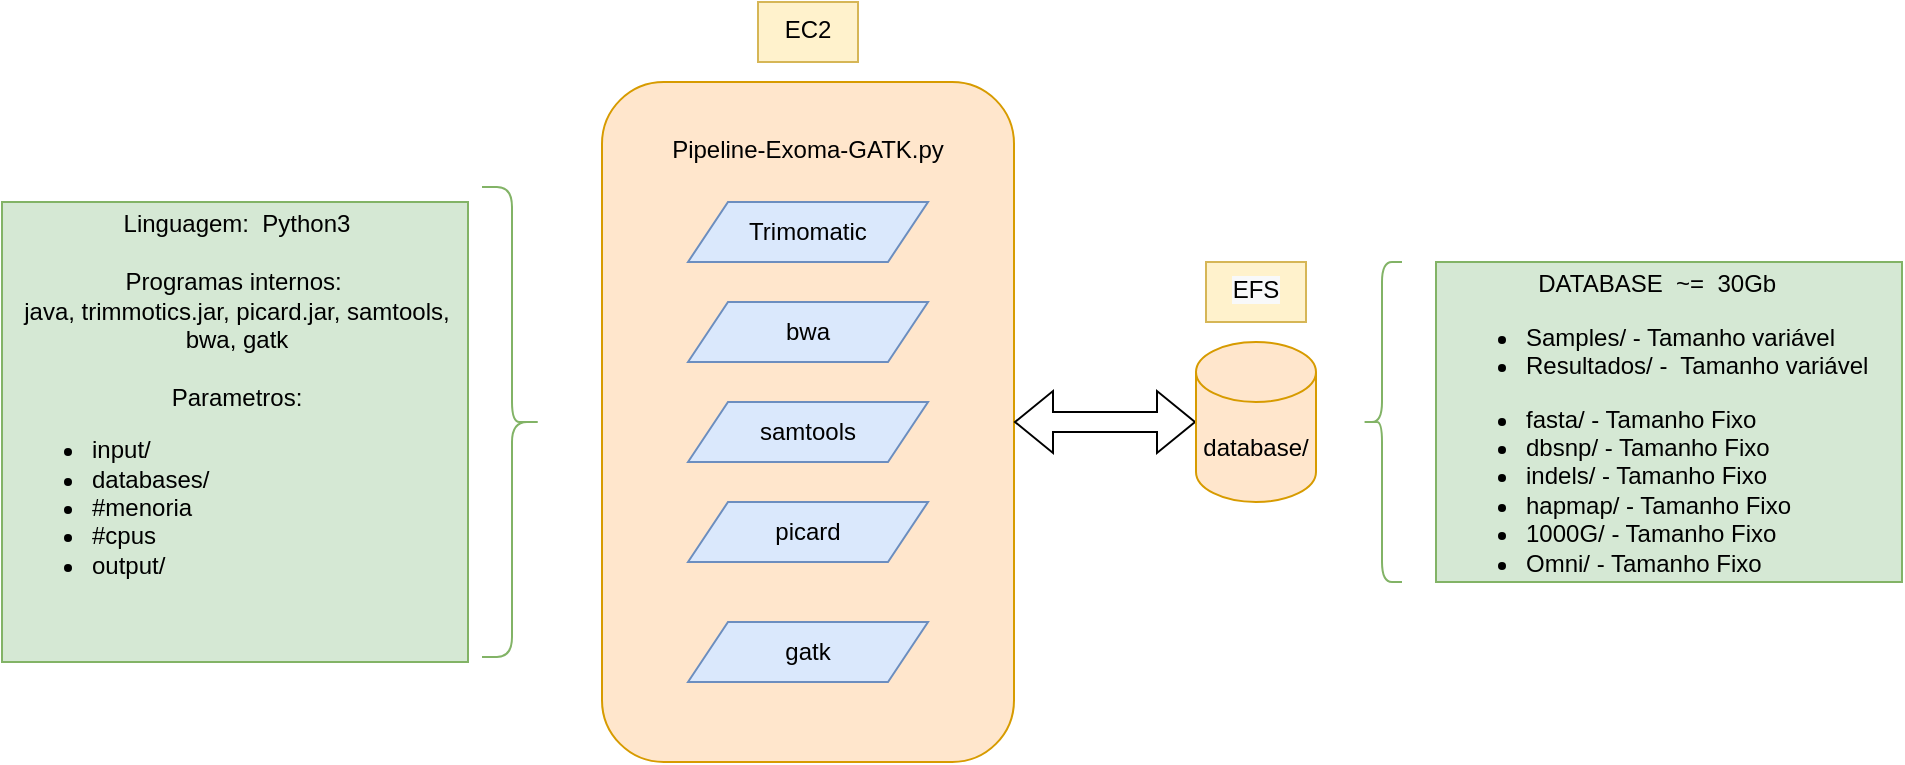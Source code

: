 <mxfile version="15.8.9" type="github">
  <diagram id="C5RBs43oDa-KdzZeNtuy" name="Page-1">
    <mxGraphModel dx="1773" dy="1728" grid="1" gridSize="10" guides="1" tooltips="1" connect="1" arrows="1" fold="1" page="1" pageScale="1" pageWidth="827" pageHeight="1169" math="0" shadow="0">
      <root>
        <mxCell id="WIyWlLk6GJQsqaUBKTNV-0" />
        <mxCell id="WIyWlLk6GJQsqaUBKTNV-1" parent="WIyWlLk6GJQsqaUBKTNV-0" />
        <mxCell id="WIyWlLk6GJQsqaUBKTNV-11" value="Pipeline-Exoma-GATK.py&lt;br&gt;&lt;br&gt;&lt;br&gt;&lt;br&gt;&lt;br&gt;&lt;br&gt;&lt;br&gt;&lt;br&gt;&lt;br&gt;&lt;br&gt;&lt;br&gt;&lt;br&gt;&lt;br&gt;&lt;br&gt;&lt;br&gt;&lt;br&gt;&lt;br&gt;&lt;br&gt;&lt;br&gt;&lt;br&gt;" style="rounded=1;whiteSpace=wrap;html=1;fontSize=12;glass=0;strokeWidth=1;shadow=0;fillColor=#ffe6cc;strokeColor=#d79b00;" parent="WIyWlLk6GJQsqaUBKTNV-1" vertex="1">
          <mxGeometry x="140" y="-10" width="206" height="340" as="geometry" />
        </mxCell>
        <mxCell id="bB5CmN-PLwPwrJr80Nsk-4" style="edgeStyle=orthogonalEdgeStyle;rounded=0;orthogonalLoop=1;jettySize=auto;html=1;entryX=1;entryY=0.5;entryDx=0;entryDy=0;shape=flexArrow;startArrow=block;" edge="1" parent="WIyWlLk6GJQsqaUBKTNV-1" source="bB5CmN-PLwPwrJr80Nsk-0" target="WIyWlLk6GJQsqaUBKTNV-11">
          <mxGeometry relative="1" as="geometry" />
        </mxCell>
        <mxCell id="bB5CmN-PLwPwrJr80Nsk-0" value="database/" style="shape=cylinder3;whiteSpace=wrap;html=1;boundedLbl=1;backgroundOutline=1;size=15;fillColor=#ffe6cc;strokeColor=#d79b00;" vertex="1" parent="WIyWlLk6GJQsqaUBKTNV-1">
          <mxGeometry x="437" y="120" width="60" height="80" as="geometry" />
        </mxCell>
        <mxCell id="bB5CmN-PLwPwrJr80Nsk-1" value="Trimomatic" style="shape=parallelogram;perimeter=parallelogramPerimeter;whiteSpace=wrap;html=1;fixedSize=1;fillColor=#dae8fc;strokeColor=#6c8ebf;" vertex="1" parent="WIyWlLk6GJQsqaUBKTNV-1">
          <mxGeometry x="183" y="50" width="120" height="30" as="geometry" />
        </mxCell>
        <mxCell id="bB5CmN-PLwPwrJr80Nsk-2" value="" style="shape=curlyBracket;whiteSpace=wrap;html=1;rounded=1;fillColor=#d5e8d4;strokeColor=#82b366;" vertex="1" parent="WIyWlLk6GJQsqaUBKTNV-1">
          <mxGeometry x="520" y="80" width="20" height="160" as="geometry" />
        </mxCell>
        <mxCell id="bB5CmN-PLwPwrJr80Nsk-3" value="&lt;div&gt;&lt;br&gt;&lt;/div&gt;&lt;div style=&quot;text-align: center&quot;&gt;DATABASE&amp;nbsp; ~=&amp;nbsp; 30Gb&lt;/div&gt;&lt;div&gt;&lt;ul&gt;&lt;li&gt;Samples/ - Tamanho variável&lt;/li&gt;&lt;li&gt;Resultados/ -&amp;nbsp; Tamanho variável&lt;/li&gt;&lt;/ul&gt;&lt;/div&gt;&lt;ul&gt;&lt;li&gt;fasta/ - Tamanho Fixo&lt;/li&gt;&lt;li&gt;dbsnp/ - Tamanho Fixo&lt;/li&gt;&lt;li&gt;indels/ - Tamanho Fixo&lt;/li&gt;&lt;li&gt;hapmap/ - Tamanho Fixo&lt;/li&gt;&lt;li&gt;1000G/ - Tamanho Fixo&lt;/li&gt;&lt;li&gt;Omni/ - Tamanho Fixo&lt;/li&gt;&lt;/ul&gt;" style="text;html=1;strokeColor=#82b366;fillColor=#d5e8d4;spacing=5;spacingTop=-20;whiteSpace=wrap;overflow=hidden;rounded=0;" vertex="1" parent="WIyWlLk6GJQsqaUBKTNV-1">
          <mxGeometry x="557" y="80" width="233" height="160" as="geometry" />
        </mxCell>
        <mxCell id="bB5CmN-PLwPwrJr80Nsk-8" value="bwa&lt;span style=&quot;color: rgba(0 , 0 , 0 , 0) ; font-family: monospace ; font-size: 0px&quot;&gt;%3CmxGraphModel%3E%3Croot%3E%3CmxCell%20id%3D%220%22%2F%3E%3CmxCell%20id%3D%221%22%20parent%3D%220%22%2F%3E%3CmxCell%20id%3D%222%22%20value%3D%22Trimomatic%22%20style%3D%22shape%3Dparallelogram%3Bperimeter%3DparallelogramPerimeter%3BwhiteSpace%3Dwrap%3Bhtml%3D1%3BfixedSize%3D1%3BfillColor%3D%23dae8fc%3BstrokeColor%3D%236c8ebf%3B%22%20vertex%3D%221%22%20parent%3D%221%22%3E%3CmxGeometry%20x%3D%22183%22%20y%3D%2250%22%20width%3D%22120%22%20height%3D%2230%22%20as%3D%22geometry%22%2F%3E%3C%2FmxCell%3E%3C%2Froot%3E%3C%2FmxGraphModel%3E&lt;/span&gt;" style="shape=parallelogram;perimeter=parallelogramPerimeter;whiteSpace=wrap;html=1;fixedSize=1;fillColor=#dae8fc;strokeColor=#6c8ebf;" vertex="1" parent="WIyWlLk6GJQsqaUBKTNV-1">
          <mxGeometry x="183" y="100" width="120" height="30" as="geometry" />
        </mxCell>
        <mxCell id="bB5CmN-PLwPwrJr80Nsk-9" value="samtools&lt;span style=&quot;color: rgba(0 , 0 , 0 , 0) ; font-family: monospace ; font-size: 0px&quot;&gt;%3CmxGraphModel%3E%3Croot%3E%3CmxCell%20id%3D%220%22%2F%3E%3CmxCell%20id%3D%221%22%20parent%3D%220%22%2F%3E%3CmxCell%20id%3D%222%22%20value%3D%22Trimomatic%22%20style%3D%22shape%3Dparallelogram%3Bperimeter%3DparallelogramPerimeter%3BwhiteSpace%3Dwrap%3Bhtml%3D1%3BfixedSize%3D1%3BfillColor%3D%23dae8fc%3BstrokeColor%3D%236c8ebf%3B%22%20vertex%3D%221%22%20parent%3D%221%22%3E%3CmxGeometry%20x%3D%22183%22%20y%3D%2250%22%20width%3D%22120%22%20height%3D%2230%22%20as%3D%22geometry%22%2F%3E%3C%2FmxCell%3E%3C%2Froot%3E%3C%2FmxGraphModel%3E&lt;/span&gt;&lt;span style=&quot;color: rgba(0 , 0 , 0 , 0) ; font-family: monospace ; font-size: 0px&quot;&gt;%3CmxGraphModel%3E%3Croot%3E%3CmxCell%20id%3D%220%22%2F%3E%3CmxCell%20id%3D%221%22%20parent%3D%220%22%2F%3E%3CmxCell%20id%3D%222%22%20value%3D%22Trimomatic%22%20style%3D%22shape%3Dparallelogram%3Bperimeter%3DparallelogramPerimeter%3BwhiteSpace%3Dwrap%3Bhtml%3D1%3BfixedSize%3D1%3BfillColor%3D%23dae8fc%3BstrokeColor%3D%236c8ebf%3B%22%20vertex%3D%221%22%20parent%3D%221%22%3E%3CmxGeometry%20x%3D%22183%22%20y%3D%2250%22%20width%3D%22120%22%20height%3D%2230%22%20as%3D%22geometry%22%2F%3E%3C%2FmxCell%3E%3C%2Froot%3E%3C%2FmxGraphModel%3E&lt;/span&gt;" style="shape=parallelogram;perimeter=parallelogramPerimeter;whiteSpace=wrap;html=1;fixedSize=1;fillColor=#dae8fc;strokeColor=#6c8ebf;" vertex="1" parent="WIyWlLk6GJQsqaUBKTNV-1">
          <mxGeometry x="183" y="150" width="120" height="30" as="geometry" />
        </mxCell>
        <mxCell id="bB5CmN-PLwPwrJr80Nsk-10" value="picard" style="shape=parallelogram;perimeter=parallelogramPerimeter;whiteSpace=wrap;html=1;fixedSize=1;fillColor=#dae8fc;strokeColor=#6c8ebf;" vertex="1" parent="WIyWlLk6GJQsqaUBKTNV-1">
          <mxGeometry x="183" y="200" width="120" height="30" as="geometry" />
        </mxCell>
        <mxCell id="bB5CmN-PLwPwrJr80Nsk-11" value="gatk" style="shape=parallelogram;perimeter=parallelogramPerimeter;whiteSpace=wrap;html=1;fixedSize=1;fillColor=#dae8fc;strokeColor=#6c8ebf;" vertex="1" parent="WIyWlLk6GJQsqaUBKTNV-1">
          <mxGeometry x="183" y="260" width="120" height="30" as="geometry" />
        </mxCell>
        <mxCell id="bB5CmN-PLwPwrJr80Nsk-12" value="&lt;div&gt;&lt;span style=&quot;font-family: &amp;#34;helvetica&amp;#34;&quot;&gt;EC2&lt;/span&gt;&lt;/div&gt;" style="text;whiteSpace=wrap;html=1;fillColor=#fff2cc;strokeColor=#d6b656;align=center;" vertex="1" parent="WIyWlLk6GJQsqaUBKTNV-1">
          <mxGeometry x="218" y="-50" width="50" height="30" as="geometry" />
        </mxCell>
        <mxCell id="bB5CmN-PLwPwrJr80Nsk-13" value="&lt;span style=&quot;color: rgb(0 , 0 , 0) ; font-family: &amp;#34;helvetica&amp;#34; ; font-size: 12px ; font-style: normal ; font-weight: 400 ; letter-spacing: normal ; text-indent: 0px ; text-transform: none ; word-spacing: 0px ; background-color: rgb(248 , 249 , 250) ; display: inline ; float: none&quot;&gt;EFS&lt;/span&gt;" style="text;whiteSpace=wrap;html=1;align=center;fillColor=#fff2cc;strokeColor=#d6b656;" vertex="1" parent="WIyWlLk6GJQsqaUBKTNV-1">
          <mxGeometry x="442" y="80" width="50" height="30" as="geometry" />
        </mxCell>
        <mxCell id="bB5CmN-PLwPwrJr80Nsk-14" value="" style="shape=curlyBracket;whiteSpace=wrap;html=1;rounded=1;fillColor=#d5e8d4;strokeColor=#82b366;size=0.5;rotation=-180;" vertex="1" parent="WIyWlLk6GJQsqaUBKTNV-1">
          <mxGeometry x="80" y="42.5" width="30" height="235" as="geometry" />
        </mxCell>
        <mxCell id="bB5CmN-PLwPwrJr80Nsk-15" value="&lt;div style=&quot;text-align: center&quot;&gt;&lt;br&gt;&lt;/div&gt;&lt;div style=&quot;text-align: center&quot;&gt;Linguagem:&amp;nbsp; Python3&lt;/div&gt;&lt;div style=&quot;text-align: center&quot;&gt;&lt;br&gt;&lt;/div&gt;&lt;div style=&quot;text-align: center&quot;&gt;Programas internos:&amp;nbsp;&lt;/div&gt;&lt;div style=&quot;text-align: center&quot;&gt;&lt;span&gt;java, trimmotics.jar, picard.jar, samtools, bwa, gatk&lt;/span&gt;&lt;/div&gt;&lt;div style=&quot;text-align: center&quot;&gt;&lt;br&gt;&lt;/div&gt;&lt;div style=&quot;text-align: center&quot;&gt;Parametros:&lt;/div&gt;&lt;div&gt;&lt;ul&gt;&lt;li&gt;input/&lt;/li&gt;&lt;li&gt;databases/&lt;/li&gt;&lt;li&gt;#menoria&lt;/li&gt;&lt;li&gt;#cpus&lt;/li&gt;&lt;li&gt;output/&lt;/li&gt;&lt;/ul&gt;&lt;/div&gt;" style="text;html=1;strokeColor=#82b366;fillColor=#d5e8d4;spacing=5;spacingTop=-20;whiteSpace=wrap;overflow=hidden;rounded=0;" vertex="1" parent="WIyWlLk6GJQsqaUBKTNV-1">
          <mxGeometry x="-160" y="50" width="233" height="230" as="geometry" />
        </mxCell>
      </root>
    </mxGraphModel>
  </diagram>
</mxfile>
